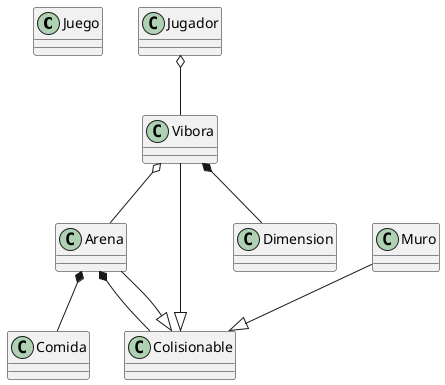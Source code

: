 @startuml

class Juego
class Jugador
class Vibora
class Arena
class Comida
class Colisionable
class Dimension


Vibora o-- Arena
Jugador o-- Vibora

Vibora *-- Dimension
Arena *-- Colisionable
Arena *-- Comida

Vibora --|> Colisionable
Arena --|> Colisionable
Muro --|> Colisionable






@enduml